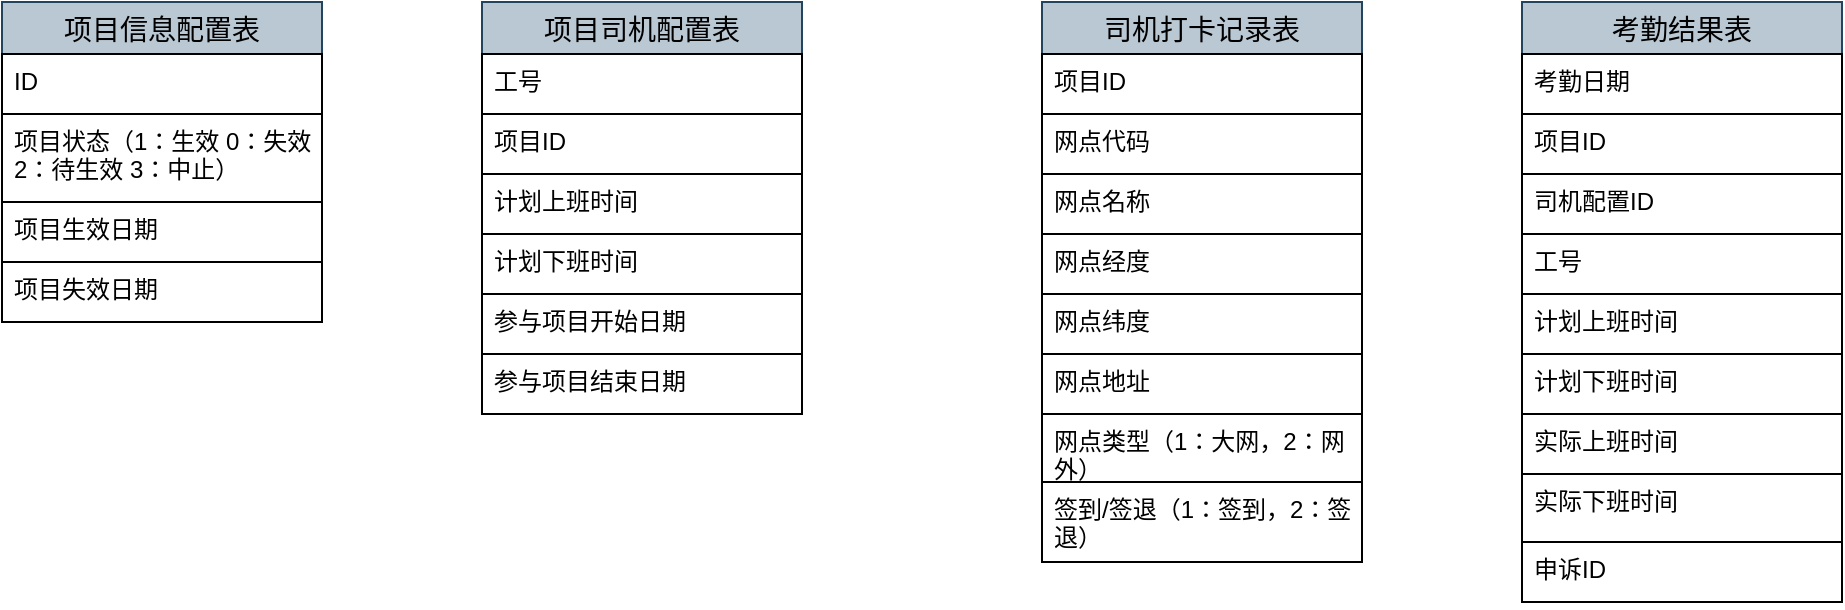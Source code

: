 <mxfile version="21.1.6" type="github">
  <diagram name="第 1 页" id="9wSX-PYKbRXgKDi-5DIV">
    <mxGraphModel dx="1434" dy="764" grid="1" gridSize="10" guides="1" tooltips="1" connect="1" arrows="1" fold="1" page="1" pageScale="1" pageWidth="827" pageHeight="1169" math="0" shadow="0">
      <root>
        <mxCell id="0" />
        <mxCell id="1" parent="0" />
        <mxCell id="0RSkkwwpFKjifbHfnibd-38" value="司机打卡记录表" style="swimlane;fontStyle=0;childLayout=stackLayout;horizontal=1;startSize=26;horizontalStack=0;resizeParent=1;resizeParentMax=0;resizeLast=0;collapsible=1;marginBottom=0;align=center;fontSize=14;labelBackgroundColor=none;fillColor=#bac8d3;strokeColor=#23445d;" vertex="1" parent="1">
          <mxGeometry x="860" y="250" width="160" height="280" as="geometry">
            <mxRectangle x="210" y="180" width="140" height="30" as="alternateBounds" />
          </mxGeometry>
        </mxCell>
        <mxCell id="0RSkkwwpFKjifbHfnibd-39" value="项目ID" style="text;strokeColor=default;fillColor=none;spacingLeft=4;spacingRight=4;overflow=hidden;rotatable=0;points=[[0,0.5],[1,0.5]];portConstraint=eastwest;fontSize=12;whiteSpace=wrap;html=1;" vertex="1" parent="0RSkkwwpFKjifbHfnibd-38">
          <mxGeometry y="26" width="160" height="30" as="geometry" />
        </mxCell>
        <mxCell id="0RSkkwwpFKjifbHfnibd-40" value="网点代码" style="text;strokeColor=default;fillColor=none;spacingLeft=4;spacingRight=4;overflow=hidden;rotatable=0;points=[[0,0.5],[1,0.5]];portConstraint=eastwest;fontSize=12;whiteSpace=wrap;html=1;" vertex="1" parent="0RSkkwwpFKjifbHfnibd-38">
          <mxGeometry y="56" width="160" height="30" as="geometry" />
        </mxCell>
        <mxCell id="0RSkkwwpFKjifbHfnibd-45" value="网点名称" style="text;strokeColor=default;fillColor=none;spacingLeft=4;spacingRight=4;overflow=hidden;rotatable=0;points=[[0,0.5],[1,0.5]];portConstraint=eastwest;fontSize=12;whiteSpace=wrap;html=1;" vertex="1" parent="0RSkkwwpFKjifbHfnibd-38">
          <mxGeometry y="86" width="160" height="30" as="geometry" />
        </mxCell>
        <mxCell id="0RSkkwwpFKjifbHfnibd-41" value="网点经度" style="text;strokeColor=default;fillColor=none;spacingLeft=4;spacingRight=4;overflow=hidden;rotatable=0;points=[[0,0.5],[1,0.5]];portConstraint=eastwest;fontSize=12;whiteSpace=wrap;html=1;" vertex="1" parent="0RSkkwwpFKjifbHfnibd-38">
          <mxGeometry y="116" width="160" height="30" as="geometry" />
        </mxCell>
        <mxCell id="0RSkkwwpFKjifbHfnibd-44" value="网点纬度" style="text;strokeColor=default;fillColor=none;spacingLeft=4;spacingRight=4;overflow=hidden;rotatable=0;points=[[0,0.5],[1,0.5]];portConstraint=eastwest;fontSize=12;whiteSpace=wrap;html=1;" vertex="1" parent="0RSkkwwpFKjifbHfnibd-38">
          <mxGeometry y="146" width="160" height="30" as="geometry" />
        </mxCell>
        <mxCell id="0RSkkwwpFKjifbHfnibd-46" value="网点地址" style="text;strokeColor=default;fillColor=none;spacingLeft=4;spacingRight=4;overflow=hidden;rotatable=0;points=[[0,0.5],[1,0.5]];portConstraint=eastwest;fontSize=12;whiteSpace=wrap;html=1;" vertex="1" parent="0RSkkwwpFKjifbHfnibd-38">
          <mxGeometry y="176" width="160" height="30" as="geometry" />
        </mxCell>
        <mxCell id="0RSkkwwpFKjifbHfnibd-42" value="网点类型（1：大网，2：网外）" style="text;strokeColor=default;fillColor=none;spacingLeft=4;spacingRight=4;overflow=hidden;rotatable=0;points=[[0,0.5],[1,0.5]];portConstraint=eastwest;fontSize=12;whiteSpace=wrap;html=1;" vertex="1" parent="0RSkkwwpFKjifbHfnibd-38">
          <mxGeometry y="206" width="160" height="34" as="geometry" />
        </mxCell>
        <mxCell id="0RSkkwwpFKjifbHfnibd-43" value="签到/签退（1：签到，2：签退）" style="text;strokeColor=default;fillColor=none;spacingLeft=4;spacingRight=4;overflow=hidden;rotatable=0;points=[[0,0.5],[1,0.5]];portConstraint=eastwest;fontSize=12;whiteSpace=wrap;html=1;" vertex="1" parent="0RSkkwwpFKjifbHfnibd-38">
          <mxGeometry y="240" width="160" height="40" as="geometry" />
        </mxCell>
        <mxCell id="0RSkkwwpFKjifbHfnibd-47" value="项目信息配置表" style="swimlane;fontStyle=0;childLayout=stackLayout;horizontal=1;startSize=26;horizontalStack=0;resizeParent=1;resizeParentMax=0;resizeLast=0;collapsible=1;marginBottom=0;align=center;fontSize=14;labelBackgroundColor=none;fillColor=#bac8d3;strokeColor=#23445d;" vertex="1" parent="1">
          <mxGeometry x="340" y="250" width="160" height="160" as="geometry">
            <mxRectangle x="210" y="180" width="140" height="30" as="alternateBounds" />
          </mxGeometry>
        </mxCell>
        <mxCell id="0RSkkwwpFKjifbHfnibd-48" value="ID" style="text;strokeColor=default;fillColor=none;spacingLeft=4;spacingRight=4;overflow=hidden;rotatable=0;points=[[0,0.5],[1,0.5]];portConstraint=eastwest;fontSize=12;whiteSpace=wrap;html=1;" vertex="1" parent="0RSkkwwpFKjifbHfnibd-47">
          <mxGeometry y="26" width="160" height="30" as="geometry" />
        </mxCell>
        <mxCell id="0RSkkwwpFKjifbHfnibd-49" value="项目状态（1：生效 0：失效 2：待生效 3：中止）" style="text;strokeColor=default;fillColor=none;spacingLeft=4;spacingRight=4;overflow=hidden;rotatable=0;points=[[0,0.5],[1,0.5]];portConstraint=eastwest;fontSize=12;whiteSpace=wrap;html=1;" vertex="1" parent="0RSkkwwpFKjifbHfnibd-47">
          <mxGeometry y="56" width="160" height="44" as="geometry" />
        </mxCell>
        <mxCell id="0RSkkwwpFKjifbHfnibd-50" value="项目生效日期" style="text;strokeColor=default;fillColor=none;spacingLeft=4;spacingRight=4;overflow=hidden;rotatable=0;points=[[0,0.5],[1,0.5]];portConstraint=eastwest;fontSize=12;whiteSpace=wrap;html=1;" vertex="1" parent="0RSkkwwpFKjifbHfnibd-47">
          <mxGeometry y="100" width="160" height="30" as="geometry" />
        </mxCell>
        <mxCell id="0RSkkwwpFKjifbHfnibd-51" value="项目失效日期" style="text;strokeColor=default;fillColor=none;spacingLeft=4;spacingRight=4;overflow=hidden;rotatable=0;points=[[0,0.5],[1,0.5]];portConstraint=eastwest;fontSize=12;whiteSpace=wrap;html=1;" vertex="1" parent="0RSkkwwpFKjifbHfnibd-47">
          <mxGeometry y="130" width="160" height="30" as="geometry" />
        </mxCell>
        <mxCell id="0RSkkwwpFKjifbHfnibd-56" value="项目司机配置表" style="swimlane;fontStyle=0;childLayout=stackLayout;horizontal=1;startSize=26;horizontalStack=0;resizeParent=1;resizeParentMax=0;resizeLast=0;collapsible=1;marginBottom=0;align=center;fontSize=14;labelBackgroundColor=none;fillColor=#bac8d3;strokeColor=#23445d;" vertex="1" parent="1">
          <mxGeometry x="580" y="250" width="160" height="206" as="geometry">
            <mxRectangle x="210" y="180" width="140" height="30" as="alternateBounds" />
          </mxGeometry>
        </mxCell>
        <mxCell id="0RSkkwwpFKjifbHfnibd-57" value="工号" style="text;strokeColor=default;fillColor=none;spacingLeft=4;spacingRight=4;overflow=hidden;rotatable=0;points=[[0,0.5],[1,0.5]];portConstraint=eastwest;fontSize=12;whiteSpace=wrap;html=1;" vertex="1" parent="0RSkkwwpFKjifbHfnibd-56">
          <mxGeometry y="26" width="160" height="30" as="geometry" />
        </mxCell>
        <mxCell id="0RSkkwwpFKjifbHfnibd-59" value="项目ID" style="text;strokeColor=default;fillColor=none;spacingLeft=4;spacingRight=4;overflow=hidden;rotatable=0;points=[[0,0.5],[1,0.5]];portConstraint=eastwest;fontSize=12;whiteSpace=wrap;html=1;" vertex="1" parent="0RSkkwwpFKjifbHfnibd-56">
          <mxGeometry y="56" width="160" height="30" as="geometry" />
        </mxCell>
        <mxCell id="0RSkkwwpFKjifbHfnibd-60" value="计划上班时间" style="text;strokeColor=default;fillColor=none;spacingLeft=4;spacingRight=4;overflow=hidden;rotatable=0;points=[[0,0.5],[1,0.5]];portConstraint=eastwest;fontSize=12;whiteSpace=wrap;html=1;" vertex="1" parent="0RSkkwwpFKjifbHfnibd-56">
          <mxGeometry y="86" width="160" height="30" as="geometry" />
        </mxCell>
        <mxCell id="0RSkkwwpFKjifbHfnibd-61" value="计划下班时间" style="text;strokeColor=default;fillColor=none;spacingLeft=4;spacingRight=4;overflow=hidden;rotatable=0;points=[[0,0.5],[1,0.5]];portConstraint=eastwest;fontSize=12;whiteSpace=wrap;html=1;" vertex="1" parent="0RSkkwwpFKjifbHfnibd-56">
          <mxGeometry y="116" width="160" height="30" as="geometry" />
        </mxCell>
        <mxCell id="0RSkkwwpFKjifbHfnibd-62" value="参与项目开始日期" style="text;strokeColor=default;fillColor=none;spacingLeft=4;spacingRight=4;overflow=hidden;rotatable=0;points=[[0,0.5],[1,0.5]];portConstraint=eastwest;fontSize=12;whiteSpace=wrap;html=1;" vertex="1" parent="0RSkkwwpFKjifbHfnibd-56">
          <mxGeometry y="146" width="160" height="30" as="geometry" />
        </mxCell>
        <mxCell id="0RSkkwwpFKjifbHfnibd-63" value="参与项目结束日期" style="text;strokeColor=default;fillColor=none;spacingLeft=4;spacingRight=4;overflow=hidden;rotatable=0;points=[[0,0.5],[1,0.5]];portConstraint=eastwest;fontSize=12;whiteSpace=wrap;html=1;" vertex="1" parent="0RSkkwwpFKjifbHfnibd-56">
          <mxGeometry y="176" width="160" height="30" as="geometry" />
        </mxCell>
        <mxCell id="0RSkkwwpFKjifbHfnibd-64" value="考勤结果表" style="swimlane;fontStyle=0;childLayout=stackLayout;horizontal=1;startSize=26;horizontalStack=0;resizeParent=1;resizeParentMax=0;resizeLast=0;collapsible=1;marginBottom=0;align=center;fontSize=14;labelBackgroundColor=none;fillColor=#bac8d3;strokeColor=#23445d;" vertex="1" parent="1">
          <mxGeometry x="1100" y="250" width="160" height="300" as="geometry">
            <mxRectangle x="210" y="180" width="140" height="30" as="alternateBounds" />
          </mxGeometry>
        </mxCell>
        <mxCell id="0RSkkwwpFKjifbHfnibd-65" value="考勤日期" style="text;strokeColor=default;fillColor=none;spacingLeft=4;spacingRight=4;overflow=hidden;rotatable=0;points=[[0,0.5],[1,0.5]];portConstraint=eastwest;fontSize=12;whiteSpace=wrap;html=1;" vertex="1" parent="0RSkkwwpFKjifbHfnibd-64">
          <mxGeometry y="26" width="160" height="30" as="geometry" />
        </mxCell>
        <mxCell id="0RSkkwwpFKjifbHfnibd-73" value="项目ID" style="text;strokeColor=default;fillColor=none;spacingLeft=4;spacingRight=4;overflow=hidden;rotatable=0;points=[[0,0.5],[1,0.5]];portConstraint=eastwest;fontSize=12;whiteSpace=wrap;html=1;" vertex="1" parent="0RSkkwwpFKjifbHfnibd-64">
          <mxGeometry y="56" width="160" height="30" as="geometry" />
        </mxCell>
        <mxCell id="0RSkkwwpFKjifbHfnibd-66" value="司机配置ID" style="text;strokeColor=default;fillColor=none;spacingLeft=4;spacingRight=4;overflow=hidden;rotatable=0;points=[[0,0.5],[1,0.5]];portConstraint=eastwest;fontSize=12;whiteSpace=wrap;html=1;" vertex="1" parent="0RSkkwwpFKjifbHfnibd-64">
          <mxGeometry y="86" width="160" height="30" as="geometry" />
        </mxCell>
        <mxCell id="0RSkkwwpFKjifbHfnibd-67" value="工号" style="text;strokeColor=default;fillColor=none;spacingLeft=4;spacingRight=4;overflow=hidden;rotatable=0;points=[[0,0.5],[1,0.5]];portConstraint=eastwest;fontSize=12;whiteSpace=wrap;html=1;" vertex="1" parent="0RSkkwwpFKjifbHfnibd-64">
          <mxGeometry y="116" width="160" height="30" as="geometry" />
        </mxCell>
        <mxCell id="0RSkkwwpFKjifbHfnibd-68" value="计划上班时间" style="text;strokeColor=default;fillColor=none;spacingLeft=4;spacingRight=4;overflow=hidden;rotatable=0;points=[[0,0.5],[1,0.5]];portConstraint=eastwest;fontSize=12;whiteSpace=wrap;html=1;" vertex="1" parent="0RSkkwwpFKjifbHfnibd-64">
          <mxGeometry y="146" width="160" height="30" as="geometry" />
        </mxCell>
        <mxCell id="0RSkkwwpFKjifbHfnibd-69" value="计划下班时间" style="text;strokeColor=default;fillColor=none;spacingLeft=4;spacingRight=4;overflow=hidden;rotatable=0;points=[[0,0.5],[1,0.5]];portConstraint=eastwest;fontSize=12;whiteSpace=wrap;html=1;" vertex="1" parent="0RSkkwwpFKjifbHfnibd-64">
          <mxGeometry y="176" width="160" height="30" as="geometry" />
        </mxCell>
        <mxCell id="0RSkkwwpFKjifbHfnibd-70" value="实际上班时间" style="text;strokeColor=default;fillColor=none;spacingLeft=4;spacingRight=4;overflow=hidden;rotatable=0;points=[[0,0.5],[1,0.5]];portConstraint=eastwest;fontSize=12;whiteSpace=wrap;html=1;" vertex="1" parent="0RSkkwwpFKjifbHfnibd-64">
          <mxGeometry y="206" width="160" height="30" as="geometry" />
        </mxCell>
        <mxCell id="0RSkkwwpFKjifbHfnibd-71" value="实际下班时间" style="text;strokeColor=default;fillColor=none;spacingLeft=4;spacingRight=4;overflow=hidden;rotatable=0;points=[[0,0.5],[1,0.5]];portConstraint=eastwest;fontSize=12;whiteSpace=wrap;html=1;" vertex="1" parent="0RSkkwwpFKjifbHfnibd-64">
          <mxGeometry y="236" width="160" height="34" as="geometry" />
        </mxCell>
        <mxCell id="0RSkkwwpFKjifbHfnibd-72" value="申诉ID" style="text;strokeColor=default;fillColor=none;spacingLeft=4;spacingRight=4;overflow=hidden;rotatable=0;points=[[0,0.5],[1,0.5]];portConstraint=eastwest;fontSize=12;whiteSpace=wrap;html=1;" vertex="1" parent="0RSkkwwpFKjifbHfnibd-64">
          <mxGeometry y="270" width="160" height="30" as="geometry" />
        </mxCell>
      </root>
    </mxGraphModel>
  </diagram>
</mxfile>
